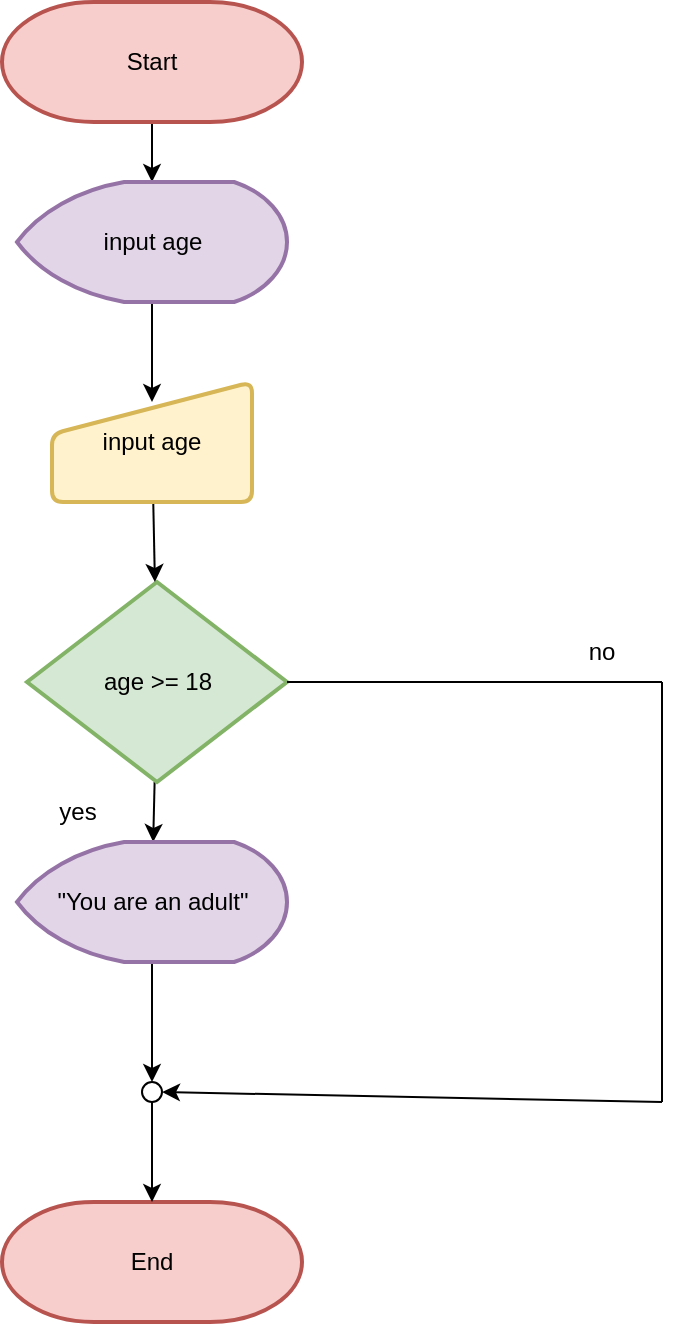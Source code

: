 <mxfile>
    <diagram id="CgabPHJHviiX4fwv1oWU" name="Page-1">
        <mxGraphModel dx="832" dy="368" grid="1" gridSize="10" guides="1" tooltips="1" connect="1" arrows="1" fold="1" page="1" pageScale="1" pageWidth="850" pageHeight="1100" math="0" shadow="0">
            <root>
                <mxCell id="0"/>
                <mxCell id="1" parent="0"/>
                <mxCell id="4" value="" style="edgeStyle=none;html=1;" parent="1" source="2" target="3" edge="1">
                    <mxGeometry relative="1" as="geometry"/>
                </mxCell>
                <mxCell id="2" value="Start" style="strokeWidth=2;html=1;shape=mxgraph.flowchart.terminator;whiteSpace=wrap;fillColor=#f8cecc;strokeColor=#b85450;" parent="1" vertex="1">
                    <mxGeometry x="320" y="80" width="150" height="60" as="geometry"/>
                </mxCell>
                <mxCell id="6" value="" style="edgeStyle=none;html=1;" parent="1" source="3" edge="1">
                    <mxGeometry relative="1" as="geometry">
                        <mxPoint x="395" y="280" as="targetPoint"/>
                    </mxGeometry>
                </mxCell>
                <mxCell id="3" value="input age" style="strokeWidth=2;html=1;shape=mxgraph.flowchart.display;whiteSpace=wrap;fillColor=#e1d5e7;strokeColor=#9673a6;" parent="1" vertex="1">
                    <mxGeometry x="327.5" y="170" width="135" height="60" as="geometry"/>
                </mxCell>
                <mxCell id="12" value="" style="edgeStyle=none;html=1;" parent="1" source="9" edge="1">
                    <mxGeometry relative="1" as="geometry">
                        <mxPoint x="395.595" y="500" as="targetPoint"/>
                    </mxGeometry>
                </mxCell>
                <mxCell id="9" value="age &amp;gt;= 18" style="strokeWidth=2;html=1;shape=mxgraph.flowchart.decision;whiteSpace=wrap;fillColor=#d5e8d4;strokeColor=#82b366;" parent="1" vertex="1">
                    <mxGeometry x="332.5" y="370" width="130" height="100" as="geometry"/>
                </mxCell>
                <mxCell id="14" value="" style="edgeStyle=none;html=1;" parent="1" edge="1">
                    <mxGeometry relative="1" as="geometry">
                        <mxPoint x="395" y="550" as="sourcePoint"/>
                        <mxPoint x="395" y="620" as="targetPoint"/>
                    </mxGeometry>
                </mxCell>
                <mxCell id="13" value="End" style="strokeWidth=2;html=1;shape=mxgraph.flowchart.terminator;whiteSpace=wrap;fillColor=#f8cecc;strokeColor=#b85450;" parent="1" vertex="1">
                    <mxGeometry x="320" y="680" width="150" height="60" as="geometry"/>
                </mxCell>
                <mxCell id="16" value="" style="edgeStyle=none;html=1;" edge="1" parent="1" source="15" target="9">
                    <mxGeometry relative="1" as="geometry"/>
                </mxCell>
                <mxCell id="15" value="input age" style="html=1;strokeWidth=2;shape=manualInput;whiteSpace=wrap;rounded=1;size=26;arcSize=11;fillColor=#fff2cc;strokeColor=#d6b656;" vertex="1" parent="1">
                    <mxGeometry x="345" y="270" width="100" height="60" as="geometry"/>
                </mxCell>
                <mxCell id="17" value="&quot;You are an adult&quot;" style="strokeWidth=2;html=1;shape=mxgraph.flowchart.display;whiteSpace=wrap;fillColor=#e1d5e7;strokeColor=#9673a6;" vertex="1" parent="1">
                    <mxGeometry x="327.5" y="500" width="135" height="60" as="geometry"/>
                </mxCell>
                <mxCell id="30" value="" style="edgeStyle=none;html=1;" edge="1" parent="1" source="20" target="13">
                    <mxGeometry relative="1" as="geometry"/>
                </mxCell>
                <mxCell id="20" value="" style="verticalLabelPosition=bottom;verticalAlign=top;html=1;shape=mxgraph.flowchart.on-page_reference;" vertex="1" parent="1">
                    <mxGeometry x="390" y="620" width="10" height="10" as="geometry"/>
                </mxCell>
                <mxCell id="47" value="" style="endArrow=none;html=1;" edge="1" parent="1">
                    <mxGeometry width="50" height="50" relative="1" as="geometry">
                        <mxPoint x="462.5" y="420" as="sourcePoint"/>
                        <mxPoint x="650" y="420" as="targetPoint"/>
                    </mxGeometry>
                </mxCell>
                <mxCell id="48" value="" style="endArrow=none;html=1;" edge="1" parent="1">
                    <mxGeometry width="50" height="50" relative="1" as="geometry">
                        <mxPoint x="650" y="420" as="sourcePoint"/>
                        <mxPoint x="650" y="630" as="targetPoint"/>
                    </mxGeometry>
                </mxCell>
                <mxCell id="49" value="" style="endArrow=classic;html=1;entryX=1;entryY=0.5;entryDx=0;entryDy=0;entryPerimeter=0;" edge="1" parent="1" target="20">
                    <mxGeometry width="50" height="50" relative="1" as="geometry">
                        <mxPoint x="650" y="630" as="sourcePoint"/>
                        <mxPoint x="460" y="630" as="targetPoint"/>
                    </mxGeometry>
                </mxCell>
                <mxCell id="50" value="no" style="text;html=1;align=center;verticalAlign=middle;whiteSpace=wrap;rounded=0;" vertex="1" parent="1">
                    <mxGeometry x="590" y="390" width="60" height="30" as="geometry"/>
                </mxCell>
                <mxCell id="51" value="yes" style="text;html=1;align=center;verticalAlign=middle;whiteSpace=wrap;rounded=0;" vertex="1" parent="1">
                    <mxGeometry x="327.5" y="470" width="60" height="30" as="geometry"/>
                </mxCell>
            </root>
        </mxGraphModel>
    </diagram>
</mxfile>